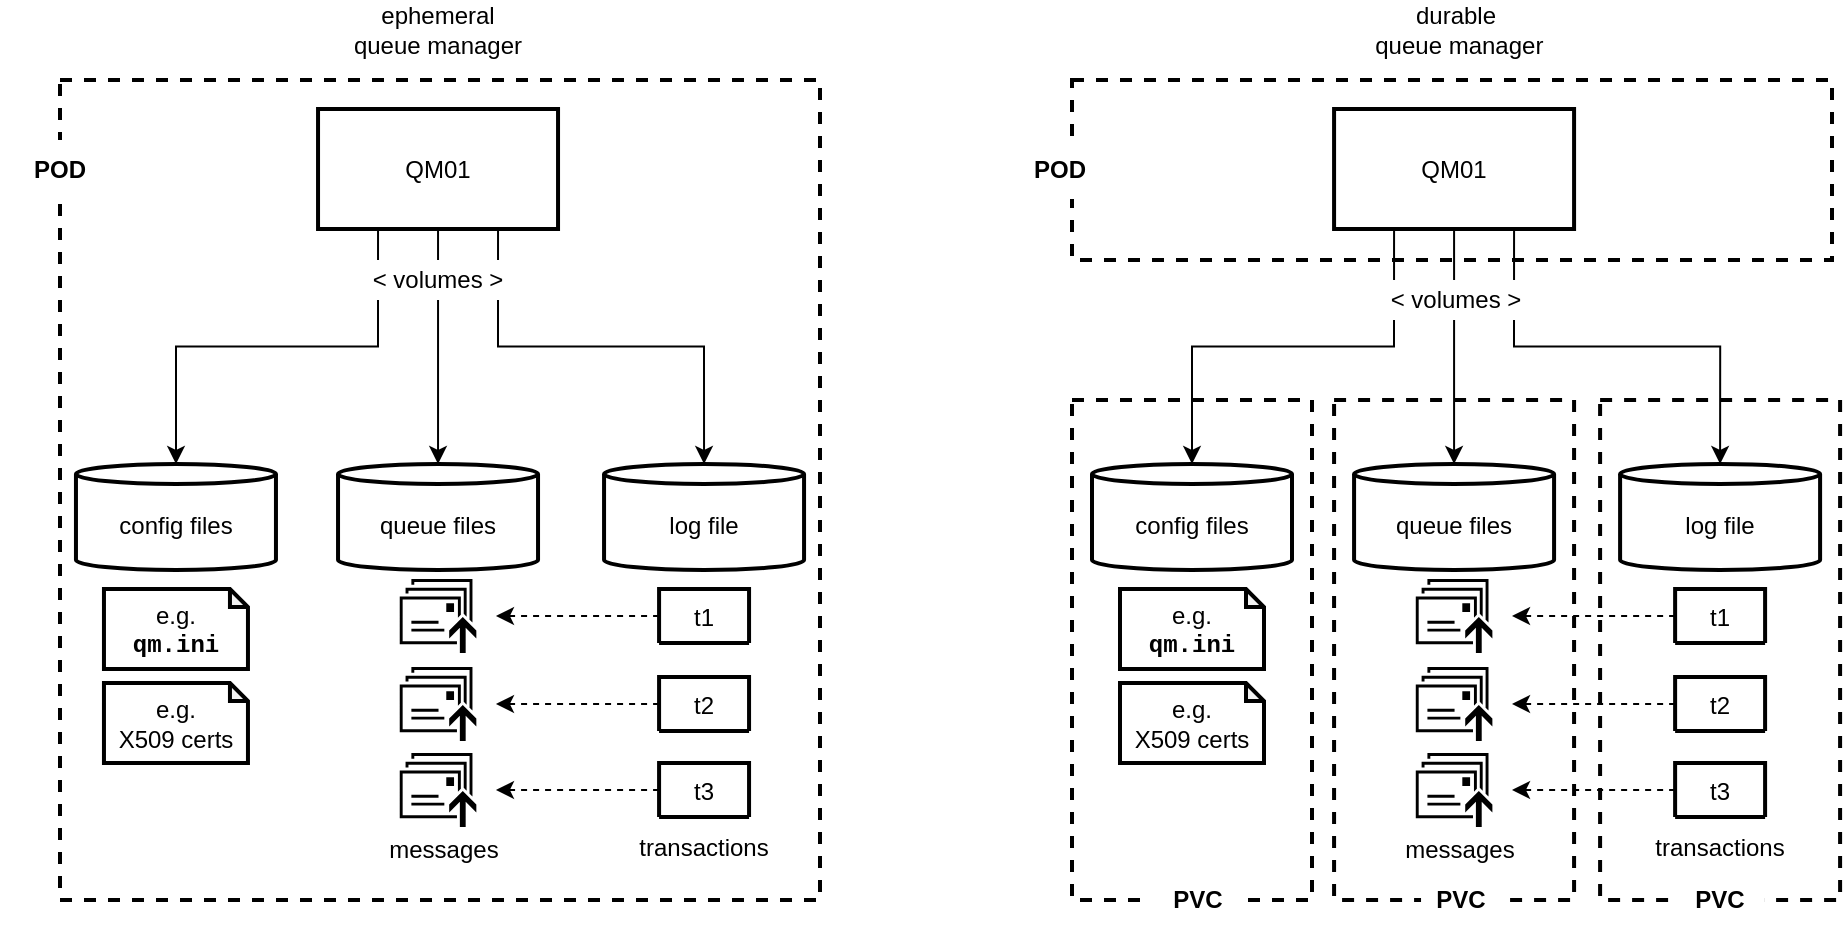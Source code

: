 <mxfile version="15.8.7" type="device"><diagram id="1-U7nmGfS2WL6KFu9o9n" name="Page-1"><mxGraphModel dx="1426" dy="905" grid="1" gridSize="10" guides="1" tooltips="1" connect="1" arrows="1" fold="1" page="1" pageScale="1" pageWidth="827" pageHeight="1169" math="0" shadow="0"><root><mxCell id="0"/><mxCell id="1" parent="0"/><mxCell id="P4ha6sLNMH-Sfa7Dlyia-52" value="" style="rounded=0;whiteSpace=wrap;html=1;strokeWidth=2;fillColor=none;dashed=1;" vertex="1" parent="1"><mxGeometry x="70" y="60" width="380" height="410" as="geometry"/></mxCell><mxCell id="P4ha6sLNMH-Sfa7Dlyia-69" style="edgeStyle=orthogonalEdgeStyle;rounded=0;orthogonalLoop=1;jettySize=auto;html=1;exitX=0.25;exitY=1;exitDx=0;exitDy=0;" edge="1" parent="1" source="BAR_3iSXTsn9_jBwS4zT-1" target="P4ha6sLNMH-Sfa7Dlyia-24"><mxGeometry relative="1" as="geometry"/></mxCell><mxCell id="P4ha6sLNMH-Sfa7Dlyia-74" style="edgeStyle=orthogonalEdgeStyle;rounded=0;orthogonalLoop=1;jettySize=auto;html=1;entryX=0.5;entryY=0;entryDx=0;entryDy=0;entryPerimeter=0;startArrow=none;exitX=0.5;exitY=1;exitDx=0;exitDy=0;" edge="1" parent="1" source="BAR_3iSXTsn9_jBwS4zT-1" target="P4ha6sLNMH-Sfa7Dlyia-71"><mxGeometry relative="1" as="geometry"/></mxCell><mxCell id="P4ha6sLNMH-Sfa7Dlyia-75" style="edgeStyle=orthogonalEdgeStyle;rounded=0;orthogonalLoop=1;jettySize=auto;html=1;entryX=0.5;entryY=0;entryDx=0;entryDy=0;entryPerimeter=0;exitX=0.75;exitY=1;exitDx=0;exitDy=0;startArrow=none;" edge="1" parent="1" source="BAR_3iSXTsn9_jBwS4zT-1" target="P4ha6sLNMH-Sfa7Dlyia-72"><mxGeometry relative="1" as="geometry"/></mxCell><mxCell id="BAR_3iSXTsn9_jBwS4zT-1" value="QM01" style="rounded=0;whiteSpace=wrap;html=1;strokeWidth=2;" parent="1" vertex="1"><mxGeometry x="199.02" y="74.5" width="120" height="60" as="geometry"/></mxCell><mxCell id="P4ha6sLNMH-Sfa7Dlyia-24" value="config files" style="shape=cylinder3;whiteSpace=wrap;html=1;boundedLbl=1;backgroundOutline=1;size=5;strokeWidth=2;" vertex="1" parent="1"><mxGeometry x="77.98" y="252" width="100" height="53" as="geometry"/></mxCell><mxCell id="P4ha6sLNMH-Sfa7Dlyia-27" value="" style="sketch=0;pointerEvents=1;shadow=0;dashed=0;html=1;strokeColor=none;fillColor=#000000;labelPosition=center;verticalLabelPosition=bottom;verticalAlign=top;outlineConnect=0;align=center;shape=mxgraph.office.communications.messages_queued;" vertex="1" parent="1"><mxGeometry x="239.87" y="309.5" width="38.3" height="37" as="geometry"/></mxCell><mxCell id="P4ha6sLNMH-Sfa7Dlyia-76" style="edgeStyle=orthogonalEdgeStyle;rounded=0;orthogonalLoop=1;jettySize=auto;html=1;dashed=1;" edge="1" parent="1" source="P4ha6sLNMH-Sfa7Dlyia-30"><mxGeometry relative="1" as="geometry"><mxPoint x="287.98" y="328" as="targetPoint"/></mxGeometry></mxCell><mxCell id="P4ha6sLNMH-Sfa7Dlyia-30" value="t1" style="swimlane;fontStyle=0;childLayout=stackLayout;horizontal=1;startSize=30;horizontalStack=0;resizeParent=1;resizeParentMax=0;resizeLast=0;collapsible=1;marginBottom=0;fillColor=none;strokeWidth=2;" vertex="1" collapsed="1" parent="1"><mxGeometry x="369.54" y="314.5" width="44.99" height="27" as="geometry"><mxRectangle x="320" y="473.5" width="100" height="46.5" as="alternateBounds"/></mxGeometry></mxCell><mxCell id="P4ha6sLNMH-Sfa7Dlyia-81" style="edgeStyle=orthogonalEdgeStyle;rounded=0;orthogonalLoop=1;jettySize=auto;html=1;dashed=1;" edge="1" parent="1" source="P4ha6sLNMH-Sfa7Dlyia-35"><mxGeometry relative="1" as="geometry"><mxPoint x="287.98" y="372" as="targetPoint"/></mxGeometry></mxCell><mxCell id="P4ha6sLNMH-Sfa7Dlyia-35" value="t2" style="swimlane;fontStyle=0;childLayout=stackLayout;horizontal=1;startSize=30;horizontalStack=0;resizeParent=1;resizeParentMax=0;resizeLast=0;collapsible=1;marginBottom=0;fillColor=none;strokeWidth=2;" vertex="1" collapsed="1" parent="1"><mxGeometry x="369.54" y="358.5" width="44.99" height="27" as="geometry"><mxRectangle x="320" y="473.5" width="100" height="46.5" as="alternateBounds"/></mxGeometry></mxCell><mxCell id="P4ha6sLNMH-Sfa7Dlyia-82" style="edgeStyle=orthogonalEdgeStyle;rounded=0;orthogonalLoop=1;jettySize=auto;html=1;dashed=1;" edge="1" parent="1" source="P4ha6sLNMH-Sfa7Dlyia-36"><mxGeometry relative="1" as="geometry"><mxPoint x="287.98" y="415" as="targetPoint"/></mxGeometry></mxCell><mxCell id="P4ha6sLNMH-Sfa7Dlyia-36" value="t3" style="swimlane;fontStyle=0;childLayout=stackLayout;horizontal=1;startSize=30;horizontalStack=0;resizeParent=1;resizeParentMax=0;resizeLast=0;collapsible=1;marginBottom=0;fillColor=none;strokeWidth=2;" vertex="1" collapsed="1" parent="1"><mxGeometry x="369.54" y="401.5" width="44.99" height="27" as="geometry"><mxRectangle x="320" y="473.5" width="100" height="46.5" as="alternateBounds"/></mxGeometry></mxCell><mxCell id="P4ha6sLNMH-Sfa7Dlyia-38" value="messages" style="text;html=1;strokeColor=none;fillColor=none;align=center;verticalAlign=middle;whiteSpace=wrap;rounded=0;" vertex="1" parent="1"><mxGeometry x="231.98" y="430" width="60" height="30" as="geometry"/></mxCell><mxCell id="P4ha6sLNMH-Sfa7Dlyia-39" value="transactions" style="text;html=1;strokeColor=none;fillColor=none;align=center;verticalAlign=middle;whiteSpace=wrap;rounded=0;" vertex="1" parent="1"><mxGeometry x="362.03" y="428.5" width="60" height="30" as="geometry"/></mxCell><mxCell id="P4ha6sLNMH-Sfa7Dlyia-51" value="POD" style="text;html=1;strokeColor=none;fillColor=default;align=center;verticalAlign=middle;whiteSpace=wrap;rounded=0;fontStyle=1" vertex="1" parent="1"><mxGeometry x="40.0" y="90" width="60" height="30" as="geometry"/></mxCell><mxCell id="P4ha6sLNMH-Sfa7Dlyia-71" value="queue files" style="shape=cylinder3;whiteSpace=wrap;html=1;boundedLbl=1;backgroundOutline=1;size=5;strokeWidth=2;" vertex="1" parent="1"><mxGeometry x="209.02" y="252" width="100" height="53" as="geometry"/></mxCell><mxCell id="P4ha6sLNMH-Sfa7Dlyia-72" value="log file" style="shape=cylinder3;whiteSpace=wrap;html=1;boundedLbl=1;backgroundOutline=1;size=5;strokeWidth=2;" vertex="1" parent="1"><mxGeometry x="342.03" y="252" width="100" height="53" as="geometry"/></mxCell><mxCell id="P4ha6sLNMH-Sfa7Dlyia-73" value="e.g. &lt;br&gt;&lt;font face=&quot;Courier New&quot;&gt;&lt;b&gt;qm.ini&lt;/b&gt;&lt;/font&gt;" style="shape=note;whiteSpace=wrap;html=1;backgroundOutline=1;darkOpacity=0.05;strokeWidth=2;fillColor=none;size=9;" vertex="1" parent="1"><mxGeometry x="91.98" y="314.5" width="72" height="40" as="geometry"/></mxCell><mxCell id="P4ha6sLNMH-Sfa7Dlyia-77" value="" style="sketch=0;pointerEvents=1;shadow=0;dashed=0;html=1;strokeColor=none;fillColor=#000000;labelPosition=center;verticalLabelPosition=bottom;verticalAlign=top;outlineConnect=0;align=center;shape=mxgraph.office.communications.messages_queued;" vertex="1" parent="1"><mxGeometry x="239.87" y="353.5" width="38.3" height="37" as="geometry"/></mxCell><mxCell id="P4ha6sLNMH-Sfa7Dlyia-78" value="" style="sketch=0;pointerEvents=1;shadow=0;dashed=0;html=1;strokeColor=none;fillColor=#000000;labelPosition=center;verticalLabelPosition=bottom;verticalAlign=top;outlineConnect=0;align=center;shape=mxgraph.office.communications.messages_queued;" vertex="1" parent="1"><mxGeometry x="239.87" y="396.5" width="38.3" height="37" as="geometry"/></mxCell><mxCell id="P4ha6sLNMH-Sfa7Dlyia-83" value="e.g. &lt;br&gt;X509 certs" style="shape=note;whiteSpace=wrap;html=1;backgroundOutline=1;darkOpacity=0.05;strokeWidth=2;fillColor=none;size=9;" vertex="1" parent="1"><mxGeometry x="91.98" y="361.5" width="72" height="40" as="geometry"/></mxCell><mxCell id="P4ha6sLNMH-Sfa7Dlyia-108" value="" style="rounded=0;whiteSpace=wrap;html=1;strokeWidth=2;fillColor=none;dashed=1;" vertex="1" parent="1"><mxGeometry x="576" y="60" width="380" height="90" as="geometry"/></mxCell><mxCell id="P4ha6sLNMH-Sfa7Dlyia-109" style="edgeStyle=orthogonalEdgeStyle;rounded=0;orthogonalLoop=1;jettySize=auto;html=1;exitX=0.25;exitY=1;exitDx=0;exitDy=0;" edge="1" source="P4ha6sLNMH-Sfa7Dlyia-112" target="P4ha6sLNMH-Sfa7Dlyia-113" parent="1"><mxGeometry relative="1" as="geometry"/></mxCell><mxCell id="P4ha6sLNMH-Sfa7Dlyia-110" style="edgeStyle=orthogonalEdgeStyle;rounded=0;orthogonalLoop=1;jettySize=auto;html=1;entryX=0.5;entryY=0;entryDx=0;entryDy=0;entryPerimeter=0;" edge="1" source="P4ha6sLNMH-Sfa7Dlyia-112" target="P4ha6sLNMH-Sfa7Dlyia-123" parent="1"><mxGeometry relative="1" as="geometry"/></mxCell><mxCell id="P4ha6sLNMH-Sfa7Dlyia-111" style="edgeStyle=orthogonalEdgeStyle;rounded=0;orthogonalLoop=1;jettySize=auto;html=1;entryX=0.5;entryY=0;entryDx=0;entryDy=0;entryPerimeter=0;exitX=0.75;exitY=1;exitDx=0;exitDy=0;" edge="1" source="P4ha6sLNMH-Sfa7Dlyia-112" target="P4ha6sLNMH-Sfa7Dlyia-124" parent="1"><mxGeometry relative="1" as="geometry"/></mxCell><mxCell id="P4ha6sLNMH-Sfa7Dlyia-112" value="QM01" style="rounded=0;whiteSpace=wrap;html=1;strokeWidth=2;" vertex="1" parent="1"><mxGeometry x="707.04" y="74.5" width="120" height="60" as="geometry"/></mxCell><mxCell id="P4ha6sLNMH-Sfa7Dlyia-113" value="config files" style="shape=cylinder3;whiteSpace=wrap;html=1;boundedLbl=1;backgroundOutline=1;size=5;strokeWidth=2;" vertex="1" parent="1"><mxGeometry x="586" y="252" width="100" height="53" as="geometry"/></mxCell><mxCell id="P4ha6sLNMH-Sfa7Dlyia-114" value="" style="sketch=0;pointerEvents=1;shadow=0;dashed=0;html=1;strokeColor=none;fillColor=#000000;labelPosition=center;verticalLabelPosition=bottom;verticalAlign=top;outlineConnect=0;align=center;shape=mxgraph.office.communications.messages_queued;" vertex="1" parent="1"><mxGeometry x="747.89" y="309.5" width="38.3" height="37" as="geometry"/></mxCell><mxCell id="P4ha6sLNMH-Sfa7Dlyia-115" style="edgeStyle=orthogonalEdgeStyle;rounded=0;orthogonalLoop=1;jettySize=auto;html=1;dashed=1;" edge="1" source="P4ha6sLNMH-Sfa7Dlyia-116" parent="1"><mxGeometry relative="1" as="geometry"><mxPoint x="796" y="328" as="targetPoint"/></mxGeometry></mxCell><mxCell id="P4ha6sLNMH-Sfa7Dlyia-116" value="t1" style="swimlane;fontStyle=0;childLayout=stackLayout;horizontal=1;startSize=30;horizontalStack=0;resizeParent=1;resizeParentMax=0;resizeLast=0;collapsible=1;marginBottom=0;fillColor=none;strokeWidth=2;" vertex="1" collapsed="1" parent="1"><mxGeometry x="877.56" y="314.5" width="44.99" height="27" as="geometry"><mxRectangle x="320" y="473.5" width="100" height="46.5" as="alternateBounds"/></mxGeometry></mxCell><mxCell id="P4ha6sLNMH-Sfa7Dlyia-117" style="edgeStyle=orthogonalEdgeStyle;rounded=0;orthogonalLoop=1;jettySize=auto;html=1;dashed=1;" edge="1" source="P4ha6sLNMH-Sfa7Dlyia-118" parent="1"><mxGeometry relative="1" as="geometry"><mxPoint x="796" y="372" as="targetPoint"/></mxGeometry></mxCell><mxCell id="P4ha6sLNMH-Sfa7Dlyia-118" value="t2" style="swimlane;fontStyle=0;childLayout=stackLayout;horizontal=1;startSize=30;horizontalStack=0;resizeParent=1;resizeParentMax=0;resizeLast=0;collapsible=1;marginBottom=0;fillColor=none;strokeWidth=2;" vertex="1" collapsed="1" parent="1"><mxGeometry x="877.56" y="358.5" width="44.99" height="27" as="geometry"><mxRectangle x="320" y="473.5" width="100" height="46.5" as="alternateBounds"/></mxGeometry></mxCell><mxCell id="P4ha6sLNMH-Sfa7Dlyia-119" style="edgeStyle=orthogonalEdgeStyle;rounded=0;orthogonalLoop=1;jettySize=auto;html=1;dashed=1;" edge="1" source="P4ha6sLNMH-Sfa7Dlyia-120" parent="1"><mxGeometry relative="1" as="geometry"><mxPoint x="796" y="415" as="targetPoint"/></mxGeometry></mxCell><mxCell id="P4ha6sLNMH-Sfa7Dlyia-120" value="t3" style="swimlane;fontStyle=0;childLayout=stackLayout;horizontal=1;startSize=30;horizontalStack=0;resizeParent=1;resizeParentMax=0;resizeLast=0;collapsible=1;marginBottom=0;fillColor=none;strokeWidth=2;" vertex="1" collapsed="1" parent="1"><mxGeometry x="877.56" y="401.5" width="44.99" height="27" as="geometry"><mxRectangle x="320" y="473.5" width="100" height="46.5" as="alternateBounds"/></mxGeometry></mxCell><mxCell id="P4ha6sLNMH-Sfa7Dlyia-121" value="messages" style="text;html=1;strokeColor=none;fillColor=none;align=center;verticalAlign=middle;whiteSpace=wrap;rounded=0;" vertex="1" parent="1"><mxGeometry x="740" y="430" width="60" height="30" as="geometry"/></mxCell><mxCell id="P4ha6sLNMH-Sfa7Dlyia-122" value="transactions" style="text;html=1;strokeColor=none;fillColor=none;align=center;verticalAlign=middle;whiteSpace=wrap;rounded=0;" vertex="1" parent="1"><mxGeometry x="870.05" y="428.5" width="60" height="30" as="geometry"/></mxCell><mxCell id="P4ha6sLNMH-Sfa7Dlyia-123" value="queue files" style="shape=cylinder3;whiteSpace=wrap;html=1;boundedLbl=1;backgroundOutline=1;size=5;strokeWidth=2;" vertex="1" parent="1"><mxGeometry x="717.04" y="252" width="100" height="53" as="geometry"/></mxCell><mxCell id="P4ha6sLNMH-Sfa7Dlyia-124" value="log file" style="shape=cylinder3;whiteSpace=wrap;html=1;boundedLbl=1;backgroundOutline=1;size=5;strokeWidth=2;" vertex="1" parent="1"><mxGeometry x="850.05" y="252" width="100" height="53" as="geometry"/></mxCell><mxCell id="P4ha6sLNMH-Sfa7Dlyia-125" value="e.g. &lt;br&gt;&lt;font face=&quot;Courier New&quot;&gt;&lt;b&gt;qm.ini&lt;/b&gt;&lt;/font&gt;" style="shape=note;whiteSpace=wrap;html=1;backgroundOutline=1;darkOpacity=0.05;strokeWidth=2;fillColor=none;size=9;" vertex="1" parent="1"><mxGeometry x="600" y="314.5" width="72" height="40" as="geometry"/></mxCell><mxCell id="P4ha6sLNMH-Sfa7Dlyia-126" value="" style="sketch=0;pointerEvents=1;shadow=0;dashed=0;html=1;strokeColor=none;fillColor=#000000;labelPosition=center;verticalLabelPosition=bottom;verticalAlign=top;outlineConnect=0;align=center;shape=mxgraph.office.communications.messages_queued;" vertex="1" parent="1"><mxGeometry x="747.89" y="353.5" width="38.3" height="37" as="geometry"/></mxCell><mxCell id="P4ha6sLNMH-Sfa7Dlyia-127" value="" style="sketch=0;pointerEvents=1;shadow=0;dashed=0;html=1;strokeColor=none;fillColor=#000000;labelPosition=center;verticalLabelPosition=bottom;verticalAlign=top;outlineConnect=0;align=center;shape=mxgraph.office.communications.messages_queued;" vertex="1" parent="1"><mxGeometry x="747.89" y="396.5" width="38.3" height="37" as="geometry"/></mxCell><mxCell id="P4ha6sLNMH-Sfa7Dlyia-128" value="e.g. &lt;br&gt;X509 certs" style="shape=note;whiteSpace=wrap;html=1;backgroundOutline=1;darkOpacity=0.05;strokeWidth=2;fillColor=none;size=9;" vertex="1" parent="1"><mxGeometry x="600" y="361.5" width="72" height="40" as="geometry"/></mxCell><mxCell id="P4ha6sLNMH-Sfa7Dlyia-130" value="POD" style="text;html=1;strokeColor=none;fillColor=default;align=center;verticalAlign=middle;whiteSpace=wrap;rounded=0;fontStyle=1" vertex="1" parent="1"><mxGeometry x="540" y="89.5" width="60" height="30" as="geometry"/></mxCell><mxCell id="P4ha6sLNMH-Sfa7Dlyia-131" value="" style="rounded=0;whiteSpace=wrap;html=1;strokeWidth=2;fillColor=none;dashed=1;" vertex="1" parent="1"><mxGeometry x="576" y="220" width="120" height="250" as="geometry"/></mxCell><mxCell id="P4ha6sLNMH-Sfa7Dlyia-132" value="PVC" style="text;html=1;strokeColor=none;fillColor=default;align=center;verticalAlign=middle;whiteSpace=wrap;rounded=0;fontStyle=1" vertex="1" parent="1"><mxGeometry x="614" y="455" width="50" height="30" as="geometry"/></mxCell><mxCell id="P4ha6sLNMH-Sfa7Dlyia-135" value="" style="rounded=0;whiteSpace=wrap;html=1;strokeWidth=2;fillColor=none;dashed=1;" vertex="1" parent="1"><mxGeometry x="840.05" y="220" width="120" height="250" as="geometry"/></mxCell><mxCell id="P4ha6sLNMH-Sfa7Dlyia-137" value="" style="rounded=0;whiteSpace=wrap;html=1;strokeWidth=2;fillColor=none;dashed=1;" vertex="1" parent="1"><mxGeometry x="707.04" y="220" width="120" height="250" as="geometry"/></mxCell><mxCell id="P4ha6sLNMH-Sfa7Dlyia-134" value="PVC" style="text;html=1;strokeColor=none;fillColor=default;align=center;verticalAlign=middle;whiteSpace=wrap;rounded=0;fontStyle=1" vertex="1" parent="1"><mxGeometry x="878.03" y="455" width="44.05" height="30" as="geometry"/></mxCell><mxCell id="P4ha6sLNMH-Sfa7Dlyia-136" value="PVC" style="text;html=1;strokeColor=none;fillColor=default;align=center;verticalAlign=middle;whiteSpace=wrap;rounded=0;fontStyle=1" vertex="1" parent="1"><mxGeometry x="750.52" y="455" width="38.96" height="30" as="geometry"/></mxCell><mxCell id="P4ha6sLNMH-Sfa7Dlyia-140" value="" style="edgeStyle=orthogonalEdgeStyle;rounded=0;orthogonalLoop=1;jettySize=auto;html=1;exitX=0.75;exitY=1;exitDx=0;exitDy=0;endArrow=none;" edge="1" parent="1" source="BAR_3iSXTsn9_jBwS4zT-1"><mxGeometry relative="1" as="geometry"><mxPoint x="289.02" y="134.5" as="sourcePoint"/><mxPoint x="288.98" y="135" as="targetPoint"/><Array as="points"><mxPoint x="256.98" y="135"/></Array></mxGeometry></mxCell><mxCell id="P4ha6sLNMH-Sfa7Dlyia-84" value="&amp;lt; volumes &amp;gt;" style="text;html=1;strokeColor=none;fillColor=default;align=center;verticalAlign=middle;whiteSpace=wrap;rounded=0;fontFamily=Helvetica;" vertex="1" parent="1"><mxGeometry x="216.04" y="150" width="85.95" height="20" as="geometry"/></mxCell><mxCell id="P4ha6sLNMH-Sfa7Dlyia-143" value="&amp;lt; volumes &amp;gt;" style="text;html=1;strokeColor=none;fillColor=default;align=center;verticalAlign=middle;whiteSpace=wrap;rounded=0;fontFamily=Helvetica;" vertex="1" parent="1"><mxGeometry x="725.03" y="160" width="85.95" height="20" as="geometry"/></mxCell><mxCell id="P4ha6sLNMH-Sfa7Dlyia-144" value="ephemeral queue manager" style="text;html=1;strokeColor=none;fillColor=none;align=center;verticalAlign=middle;whiteSpace=wrap;rounded=0;dashed=1;fontFamily=Helvetica;" vertex="1" parent="1"><mxGeometry x="212.03" y="20" width="93.96" height="30" as="geometry"/></mxCell><mxCell id="P4ha6sLNMH-Sfa7Dlyia-145" value="durable&lt;br&gt;&amp;nbsp;queue manager" style="text;html=1;strokeColor=none;fillColor=none;align=center;verticalAlign=middle;whiteSpace=wrap;rounded=0;dashed=1;fontFamily=Helvetica;" vertex="1" parent="1"><mxGeometry x="721.02" y="20" width="93.96" height="30" as="geometry"/></mxCell></root></mxGraphModel></diagram></mxfile>